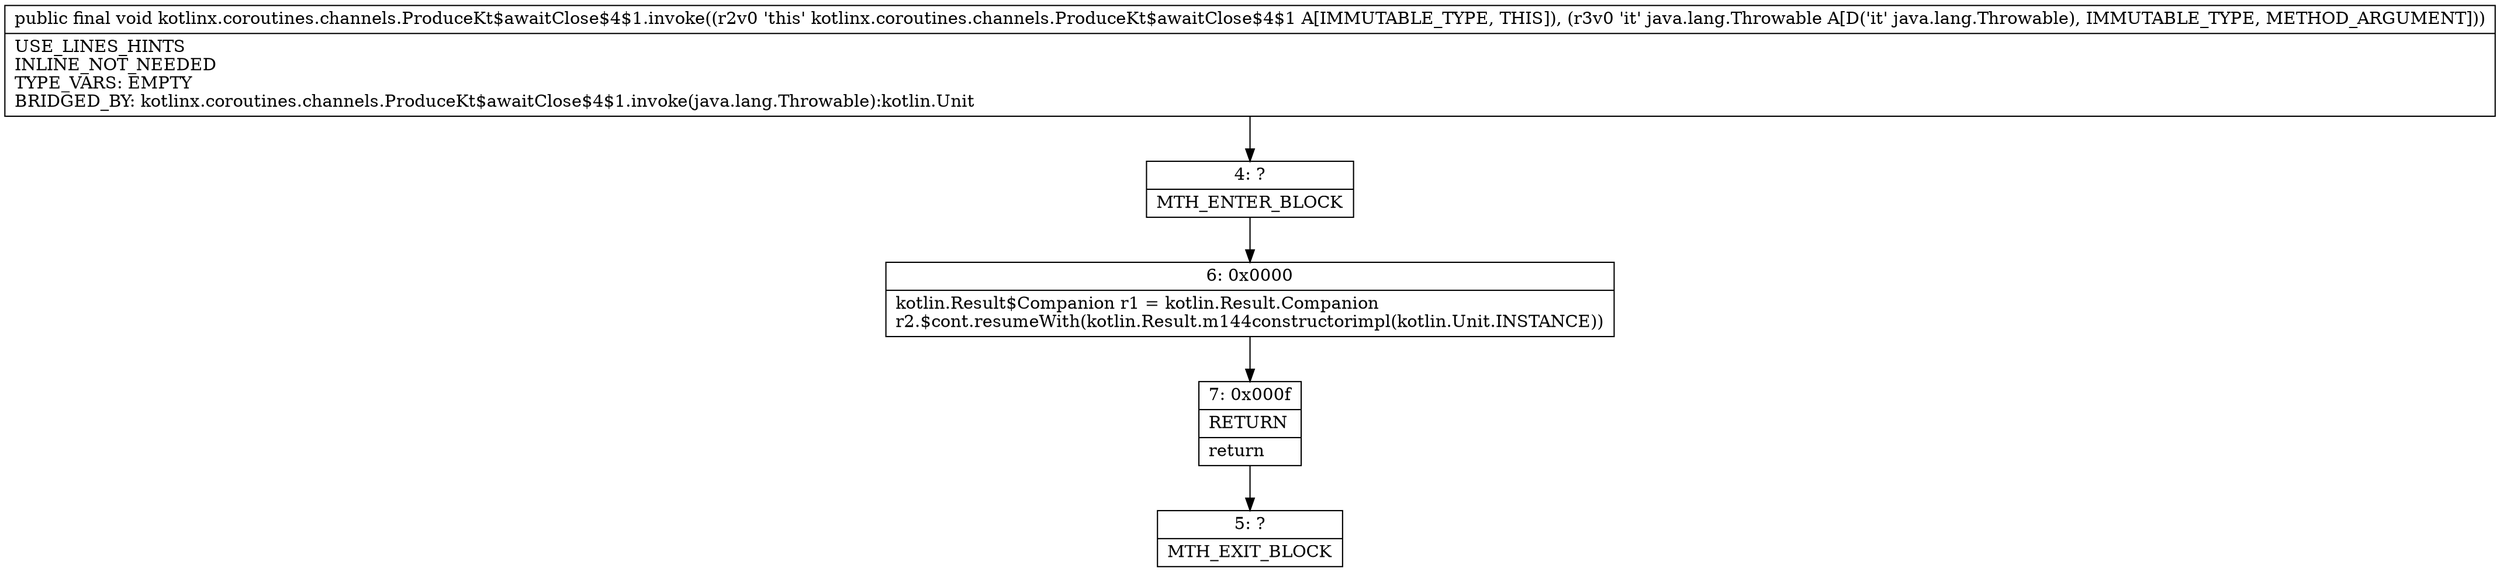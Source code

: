 digraph "CFG forkotlinx.coroutines.channels.ProduceKt$awaitClose$4$1.invoke(Ljava\/lang\/Throwable;)V" {
Node_4 [shape=record,label="{4\:\ ?|MTH_ENTER_BLOCK\l}"];
Node_6 [shape=record,label="{6\:\ 0x0000|kotlin.Result$Companion r1 = kotlin.Result.Companion\lr2.$cont.resumeWith(kotlin.Result.m144constructorimpl(kotlin.Unit.INSTANCE))\l}"];
Node_7 [shape=record,label="{7\:\ 0x000f|RETURN\l|return\l}"];
Node_5 [shape=record,label="{5\:\ ?|MTH_EXIT_BLOCK\l}"];
MethodNode[shape=record,label="{public final void kotlinx.coroutines.channels.ProduceKt$awaitClose$4$1.invoke((r2v0 'this' kotlinx.coroutines.channels.ProduceKt$awaitClose$4$1 A[IMMUTABLE_TYPE, THIS]), (r3v0 'it' java.lang.Throwable A[D('it' java.lang.Throwable), IMMUTABLE_TYPE, METHOD_ARGUMENT]))  | USE_LINES_HINTS\lINLINE_NOT_NEEDED\lTYPE_VARS: EMPTY\lBRIDGED_BY: kotlinx.coroutines.channels.ProduceKt$awaitClose$4$1.invoke(java.lang.Throwable):kotlin.Unit\l}"];
MethodNode -> Node_4;Node_4 -> Node_6;
Node_6 -> Node_7;
Node_7 -> Node_5;
}

